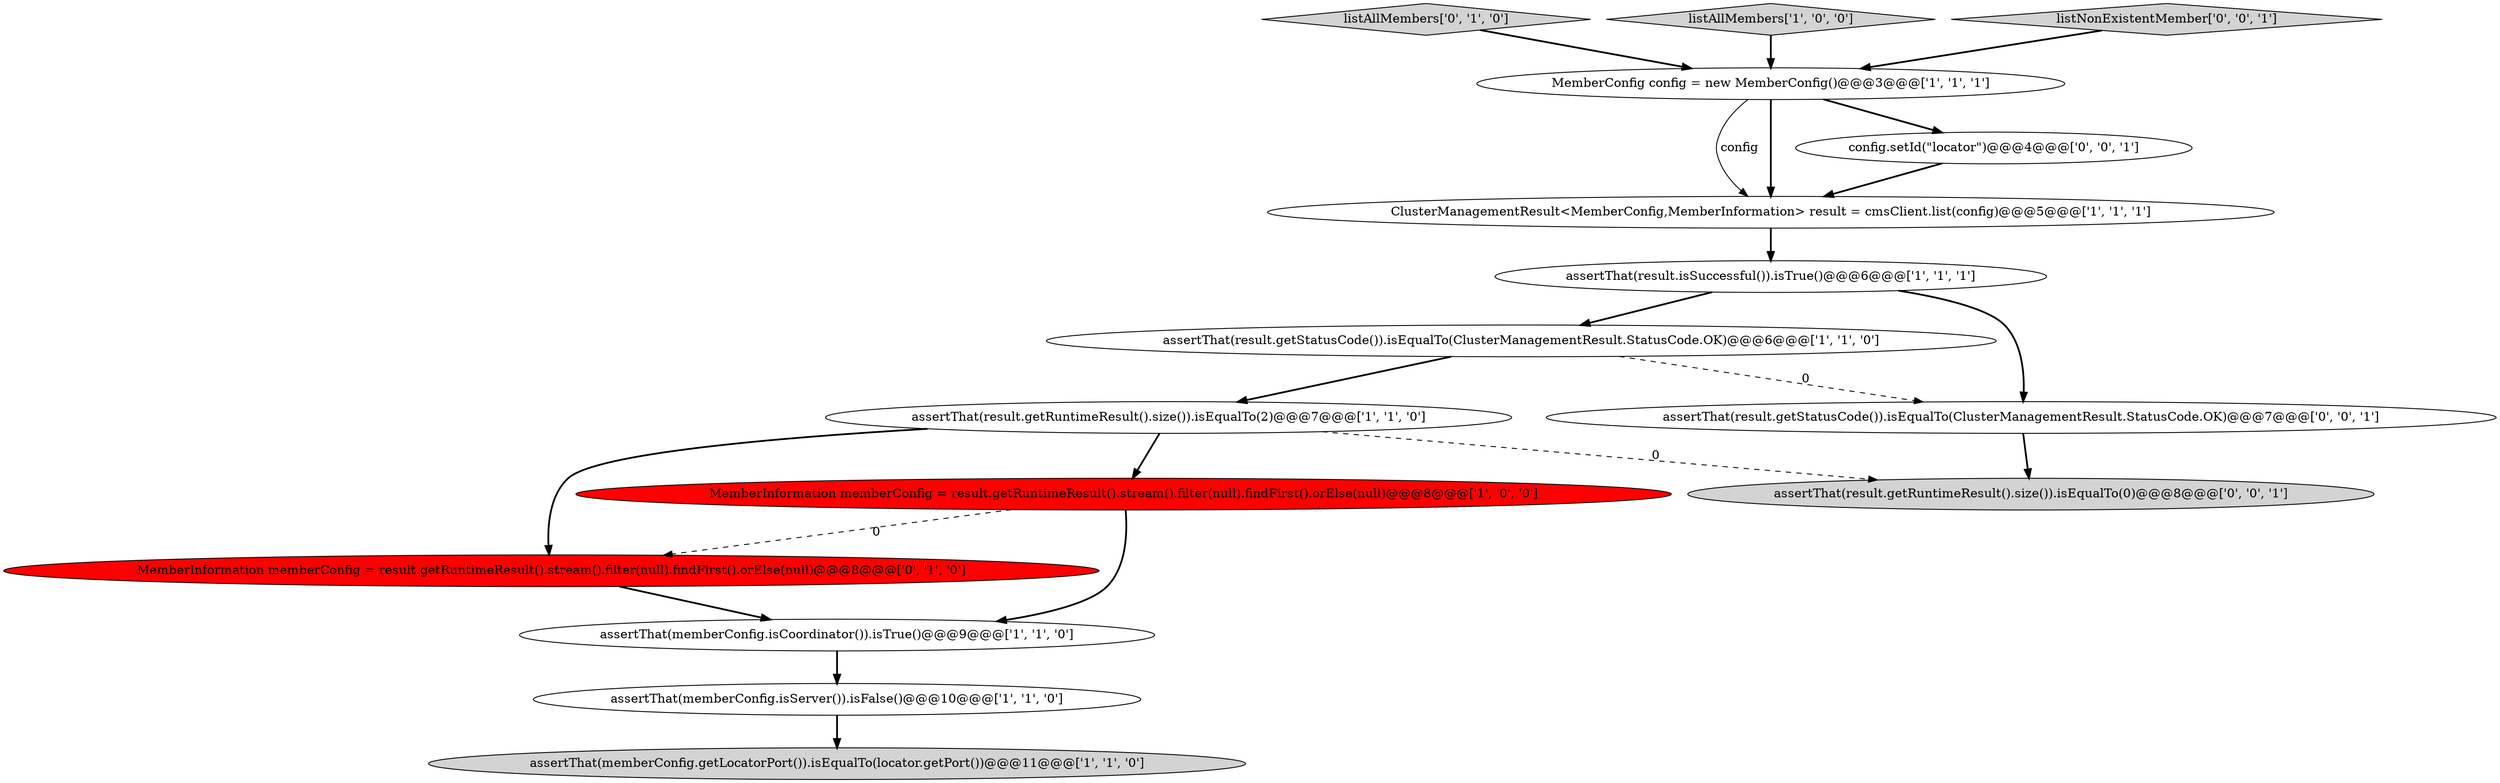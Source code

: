digraph {
2 [style = filled, label = "assertThat(result.isSuccessful()).isTrue()@@@6@@@['1', '1', '1']", fillcolor = white, shape = ellipse image = "AAA0AAABBB1BBB"];
8 [style = filled, label = "assertThat(result.getStatusCode()).isEqualTo(ClusterManagementResult.StatusCode.OK)@@@6@@@['1', '1', '0']", fillcolor = white, shape = ellipse image = "AAA0AAABBB1BBB"];
11 [style = filled, label = "listAllMembers['0', '1', '0']", fillcolor = lightgray, shape = diamond image = "AAA0AAABBB2BBB"];
6 [style = filled, label = "listAllMembers['1', '0', '0']", fillcolor = lightgray, shape = diamond image = "AAA0AAABBB1BBB"];
10 [style = filled, label = "MemberInformation memberConfig = result.getRuntimeResult().stream().filter(null).findFirst().orElse(null)@@@8@@@['0', '1', '0']", fillcolor = red, shape = ellipse image = "AAA1AAABBB2BBB"];
9 [style = filled, label = "assertThat(memberConfig.getLocatorPort()).isEqualTo(locator.getPort())@@@11@@@['1', '1', '0']", fillcolor = lightgray, shape = ellipse image = "AAA0AAABBB1BBB"];
14 [style = filled, label = "listNonExistentMember['0', '0', '1']", fillcolor = lightgray, shape = diamond image = "AAA0AAABBB3BBB"];
13 [style = filled, label = "assertThat(result.getRuntimeResult().size()).isEqualTo(0)@@@8@@@['0', '0', '1']", fillcolor = lightgray, shape = ellipse image = "AAA0AAABBB3BBB"];
7 [style = filled, label = "MemberConfig config = new MemberConfig()@@@3@@@['1', '1', '1']", fillcolor = white, shape = ellipse image = "AAA0AAABBB1BBB"];
15 [style = filled, label = "config.setId(\"locator\")@@@4@@@['0', '0', '1']", fillcolor = white, shape = ellipse image = "AAA0AAABBB3BBB"];
1 [style = filled, label = "MemberInformation memberConfig = result.getRuntimeResult().stream().filter(null).findFirst().orElse(null)@@@8@@@['1', '0', '0']", fillcolor = red, shape = ellipse image = "AAA1AAABBB1BBB"];
0 [style = filled, label = "assertThat(memberConfig.isCoordinator()).isTrue()@@@9@@@['1', '1', '0']", fillcolor = white, shape = ellipse image = "AAA0AAABBB1BBB"];
3 [style = filled, label = "assertThat(result.getRuntimeResult().size()).isEqualTo(2)@@@7@@@['1', '1', '0']", fillcolor = white, shape = ellipse image = "AAA0AAABBB1BBB"];
5 [style = filled, label = "ClusterManagementResult<MemberConfig,MemberInformation> result = cmsClient.list(config)@@@5@@@['1', '1', '1']", fillcolor = white, shape = ellipse image = "AAA0AAABBB1BBB"];
4 [style = filled, label = "assertThat(memberConfig.isServer()).isFalse()@@@10@@@['1', '1', '0']", fillcolor = white, shape = ellipse image = "AAA0AAABBB1BBB"];
12 [style = filled, label = "assertThat(result.getStatusCode()).isEqualTo(ClusterManagementResult.StatusCode.OK)@@@7@@@['0', '0', '1']", fillcolor = white, shape = ellipse image = "AAA0AAABBB3BBB"];
4->9 [style = bold, label=""];
3->1 [style = bold, label=""];
8->3 [style = bold, label=""];
8->12 [style = dashed, label="0"];
1->0 [style = bold, label=""];
1->10 [style = dashed, label="0"];
7->5 [style = solid, label="config"];
3->13 [style = dashed, label="0"];
15->5 [style = bold, label=""];
2->12 [style = bold, label=""];
14->7 [style = bold, label=""];
3->10 [style = bold, label=""];
12->13 [style = bold, label=""];
5->2 [style = bold, label=""];
7->5 [style = bold, label=""];
0->4 [style = bold, label=""];
10->0 [style = bold, label=""];
7->15 [style = bold, label=""];
6->7 [style = bold, label=""];
11->7 [style = bold, label=""];
2->8 [style = bold, label=""];
}
